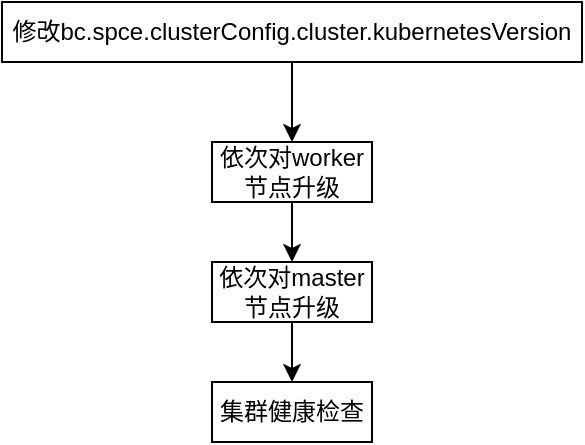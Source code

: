 <mxfile version="21.1.7" type="github">
  <diagram name="第 1 页" id="_zQeI9LSfEkTdS4GxB90">
    <mxGraphModel dx="1434" dy="667" grid="1" gridSize="10" guides="1" tooltips="1" connect="1" arrows="1" fold="1" page="1" pageScale="1" pageWidth="827" pageHeight="1169" math="0" shadow="0">
      <root>
        <mxCell id="0" />
        <mxCell id="1" parent="0" />
        <mxCell id="FI4mgEV2ejp4J9LWo2Bd-4" value="" style="edgeStyle=orthogonalEdgeStyle;rounded=0;orthogonalLoop=1;jettySize=auto;html=1;" edge="1" parent="1" source="FI4mgEV2ejp4J9LWo2Bd-1" target="FI4mgEV2ejp4J9LWo2Bd-3">
          <mxGeometry relative="1" as="geometry" />
        </mxCell>
        <mxCell id="FI4mgEV2ejp4J9LWo2Bd-1" value="修改bc.spce.clusterConfig.cluster.kubernetesVersion" style="rounded=0;whiteSpace=wrap;html=1;" vertex="1" parent="1">
          <mxGeometry x="90" y="70" width="290" height="30" as="geometry" />
        </mxCell>
        <mxCell id="FI4mgEV2ejp4J9LWo2Bd-6" value="" style="edgeStyle=orthogonalEdgeStyle;rounded=0;orthogonalLoop=1;jettySize=auto;html=1;" edge="1" parent="1" source="FI4mgEV2ejp4J9LWo2Bd-3" target="FI4mgEV2ejp4J9LWo2Bd-5">
          <mxGeometry relative="1" as="geometry" />
        </mxCell>
        <mxCell id="FI4mgEV2ejp4J9LWo2Bd-3" value="依次对worker节点升级" style="rounded=0;whiteSpace=wrap;html=1;" vertex="1" parent="1">
          <mxGeometry x="195" y="140" width="80" height="30" as="geometry" />
        </mxCell>
        <mxCell id="FI4mgEV2ejp4J9LWo2Bd-8" value="" style="edgeStyle=orthogonalEdgeStyle;rounded=0;orthogonalLoop=1;jettySize=auto;html=1;" edge="1" parent="1" source="FI4mgEV2ejp4J9LWo2Bd-5" target="FI4mgEV2ejp4J9LWo2Bd-7">
          <mxGeometry relative="1" as="geometry" />
        </mxCell>
        <mxCell id="FI4mgEV2ejp4J9LWo2Bd-5" value="依次对master节点升级" style="rounded=0;whiteSpace=wrap;html=1;" vertex="1" parent="1">
          <mxGeometry x="195" y="200" width="80" height="30" as="geometry" />
        </mxCell>
        <mxCell id="FI4mgEV2ejp4J9LWo2Bd-7" value="集群健康检查" style="rounded=0;whiteSpace=wrap;html=1;" vertex="1" parent="1">
          <mxGeometry x="195" y="260" width="80" height="30" as="geometry" />
        </mxCell>
      </root>
    </mxGraphModel>
  </diagram>
</mxfile>
